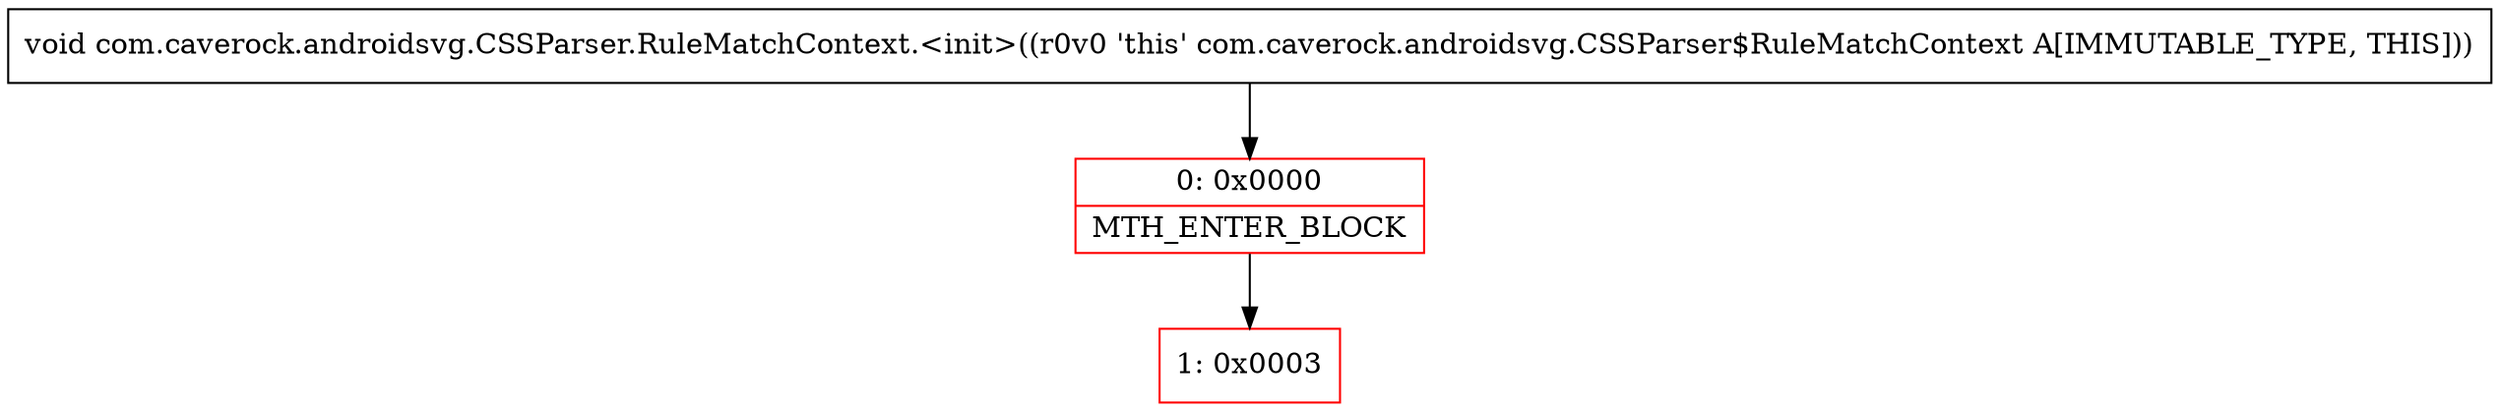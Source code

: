 digraph "CFG forcom.caverock.androidsvg.CSSParser.RuleMatchContext.\<init\>()V" {
subgraph cluster_Region_460150188 {
label = "R(0)";
node [shape=record,color=blue];
}
Node_0 [shape=record,color=red,label="{0\:\ 0x0000|MTH_ENTER_BLOCK\l}"];
Node_1 [shape=record,color=red,label="{1\:\ 0x0003}"];
MethodNode[shape=record,label="{void com.caverock.androidsvg.CSSParser.RuleMatchContext.\<init\>((r0v0 'this' com.caverock.androidsvg.CSSParser$RuleMatchContext A[IMMUTABLE_TYPE, THIS])) }"];
MethodNode -> Node_0;
Node_0 -> Node_1;
}

